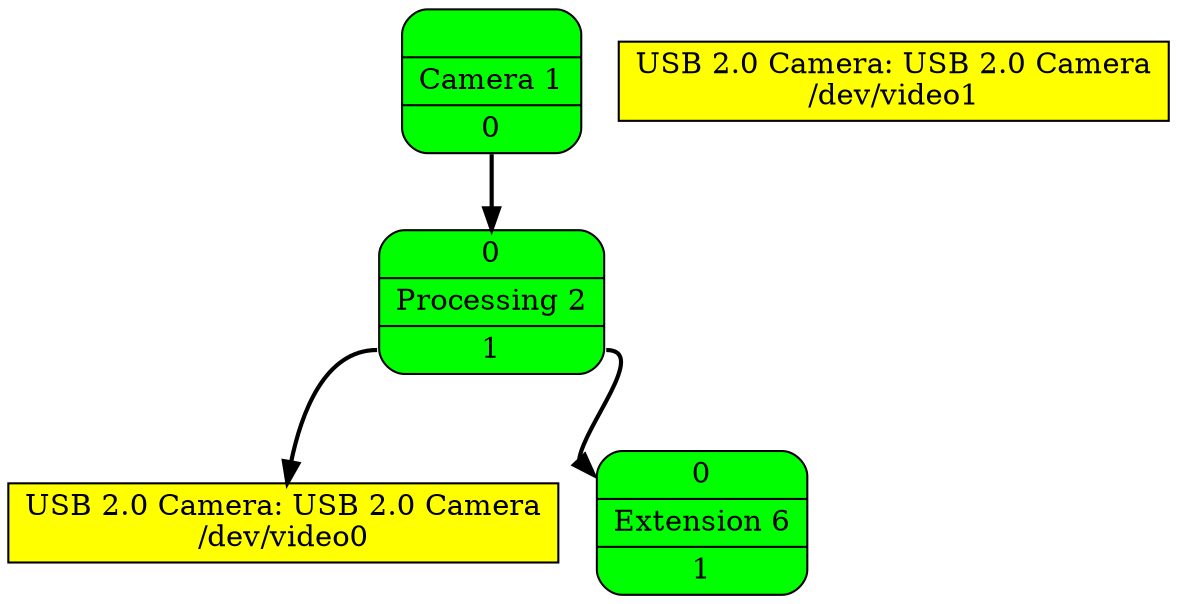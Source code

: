 digraph board {
	rankdir=TB
	n00000001 [label="USB 2.0 Camera: USB 2.0 Camera\n/dev/video0", shape=box, style=filled, fillcolor=yellow]
	n00000004 [label="USB 2.0 Camera: USB 2.0 Camera\n/dev/video1", shape=box, style=filled, fillcolor=yellow]
	n00000008 [label="{{<port0> 0} | Processing 2\n | {<port1> 1}}", shape=Mrecord, style=filled, fillcolor=green]
	n00000008:port1 -> n00000001 [style=bold]
	n00000008:port1 -> n0000000b:port0 [style=bold]
	n0000000b [label="{{<port0> 0} | Extension 6\n | {<port1> 1}}", shape=Mrecord, style=filled, fillcolor=green]
	n0000000e [label="{{} | Camera 1\n | {<port0> 0}}", shape=Mrecord, style=filled, fillcolor=green]
	n0000000e:port0 -> n00000008:port0 [style=bold]
}
